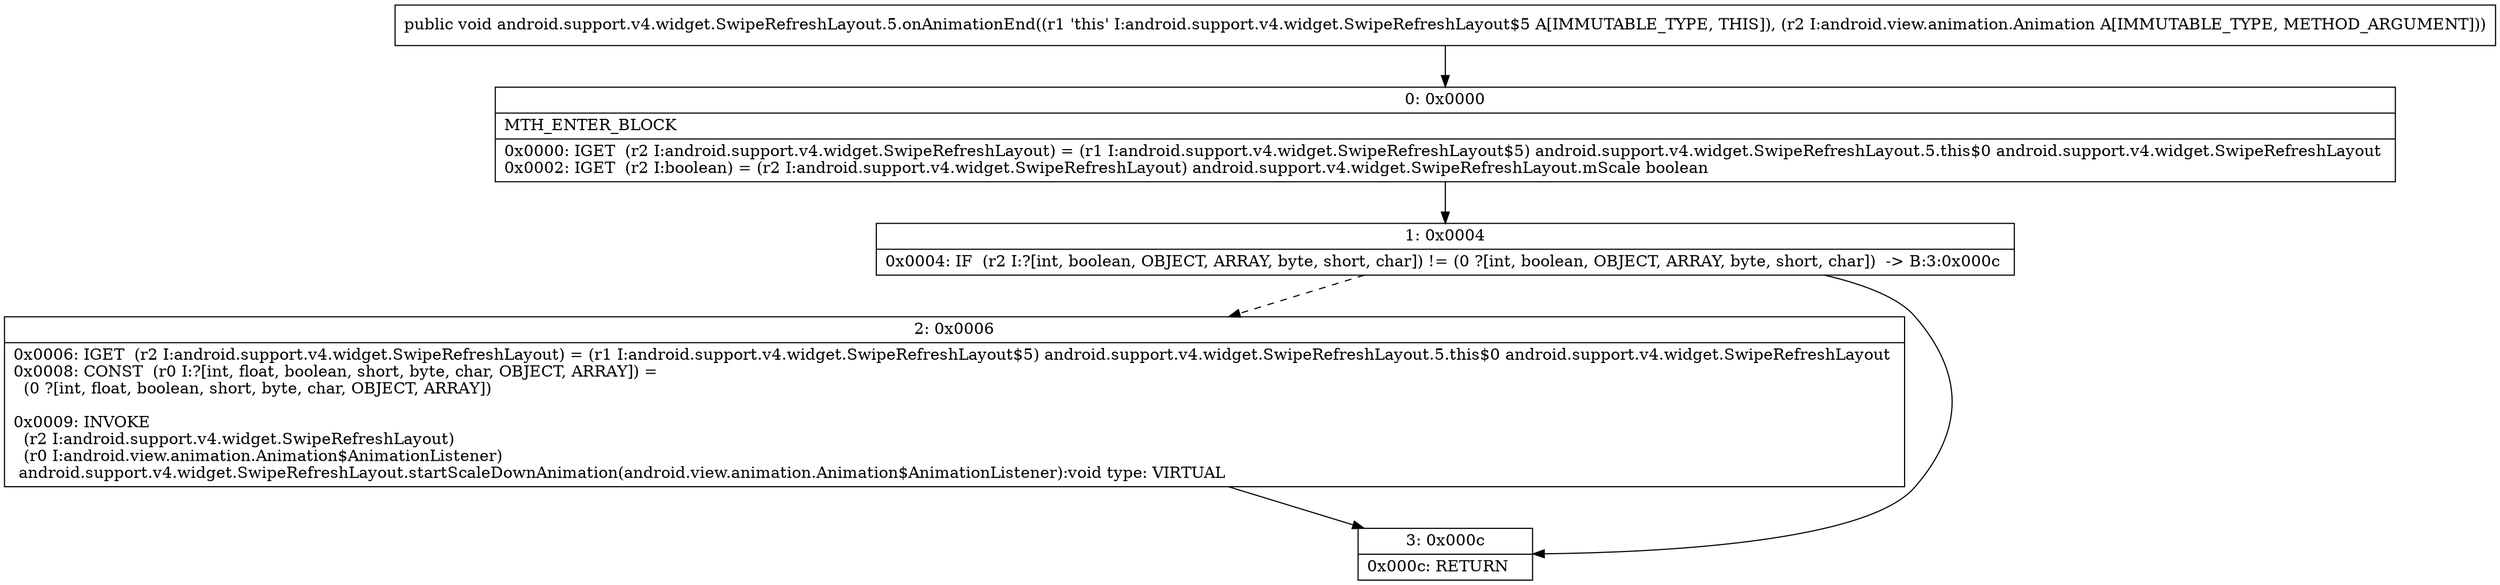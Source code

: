 digraph "CFG forandroid.support.v4.widget.SwipeRefreshLayout.5.onAnimationEnd(Landroid\/view\/animation\/Animation;)V" {
Node_0 [shape=record,label="{0\:\ 0x0000|MTH_ENTER_BLOCK\l|0x0000: IGET  (r2 I:android.support.v4.widget.SwipeRefreshLayout) = (r1 I:android.support.v4.widget.SwipeRefreshLayout$5) android.support.v4.widget.SwipeRefreshLayout.5.this$0 android.support.v4.widget.SwipeRefreshLayout \l0x0002: IGET  (r2 I:boolean) = (r2 I:android.support.v4.widget.SwipeRefreshLayout) android.support.v4.widget.SwipeRefreshLayout.mScale boolean \l}"];
Node_1 [shape=record,label="{1\:\ 0x0004|0x0004: IF  (r2 I:?[int, boolean, OBJECT, ARRAY, byte, short, char]) != (0 ?[int, boolean, OBJECT, ARRAY, byte, short, char])  \-\> B:3:0x000c \l}"];
Node_2 [shape=record,label="{2\:\ 0x0006|0x0006: IGET  (r2 I:android.support.v4.widget.SwipeRefreshLayout) = (r1 I:android.support.v4.widget.SwipeRefreshLayout$5) android.support.v4.widget.SwipeRefreshLayout.5.this$0 android.support.v4.widget.SwipeRefreshLayout \l0x0008: CONST  (r0 I:?[int, float, boolean, short, byte, char, OBJECT, ARRAY]) = \l  (0 ?[int, float, boolean, short, byte, char, OBJECT, ARRAY])\l \l0x0009: INVOKE  \l  (r2 I:android.support.v4.widget.SwipeRefreshLayout)\l  (r0 I:android.view.animation.Animation$AnimationListener)\l android.support.v4.widget.SwipeRefreshLayout.startScaleDownAnimation(android.view.animation.Animation$AnimationListener):void type: VIRTUAL \l}"];
Node_3 [shape=record,label="{3\:\ 0x000c|0x000c: RETURN   \l}"];
MethodNode[shape=record,label="{public void android.support.v4.widget.SwipeRefreshLayout.5.onAnimationEnd((r1 'this' I:android.support.v4.widget.SwipeRefreshLayout$5 A[IMMUTABLE_TYPE, THIS]), (r2 I:android.view.animation.Animation A[IMMUTABLE_TYPE, METHOD_ARGUMENT])) }"];
MethodNode -> Node_0;
Node_0 -> Node_1;
Node_1 -> Node_2[style=dashed];
Node_1 -> Node_3;
Node_2 -> Node_3;
}

